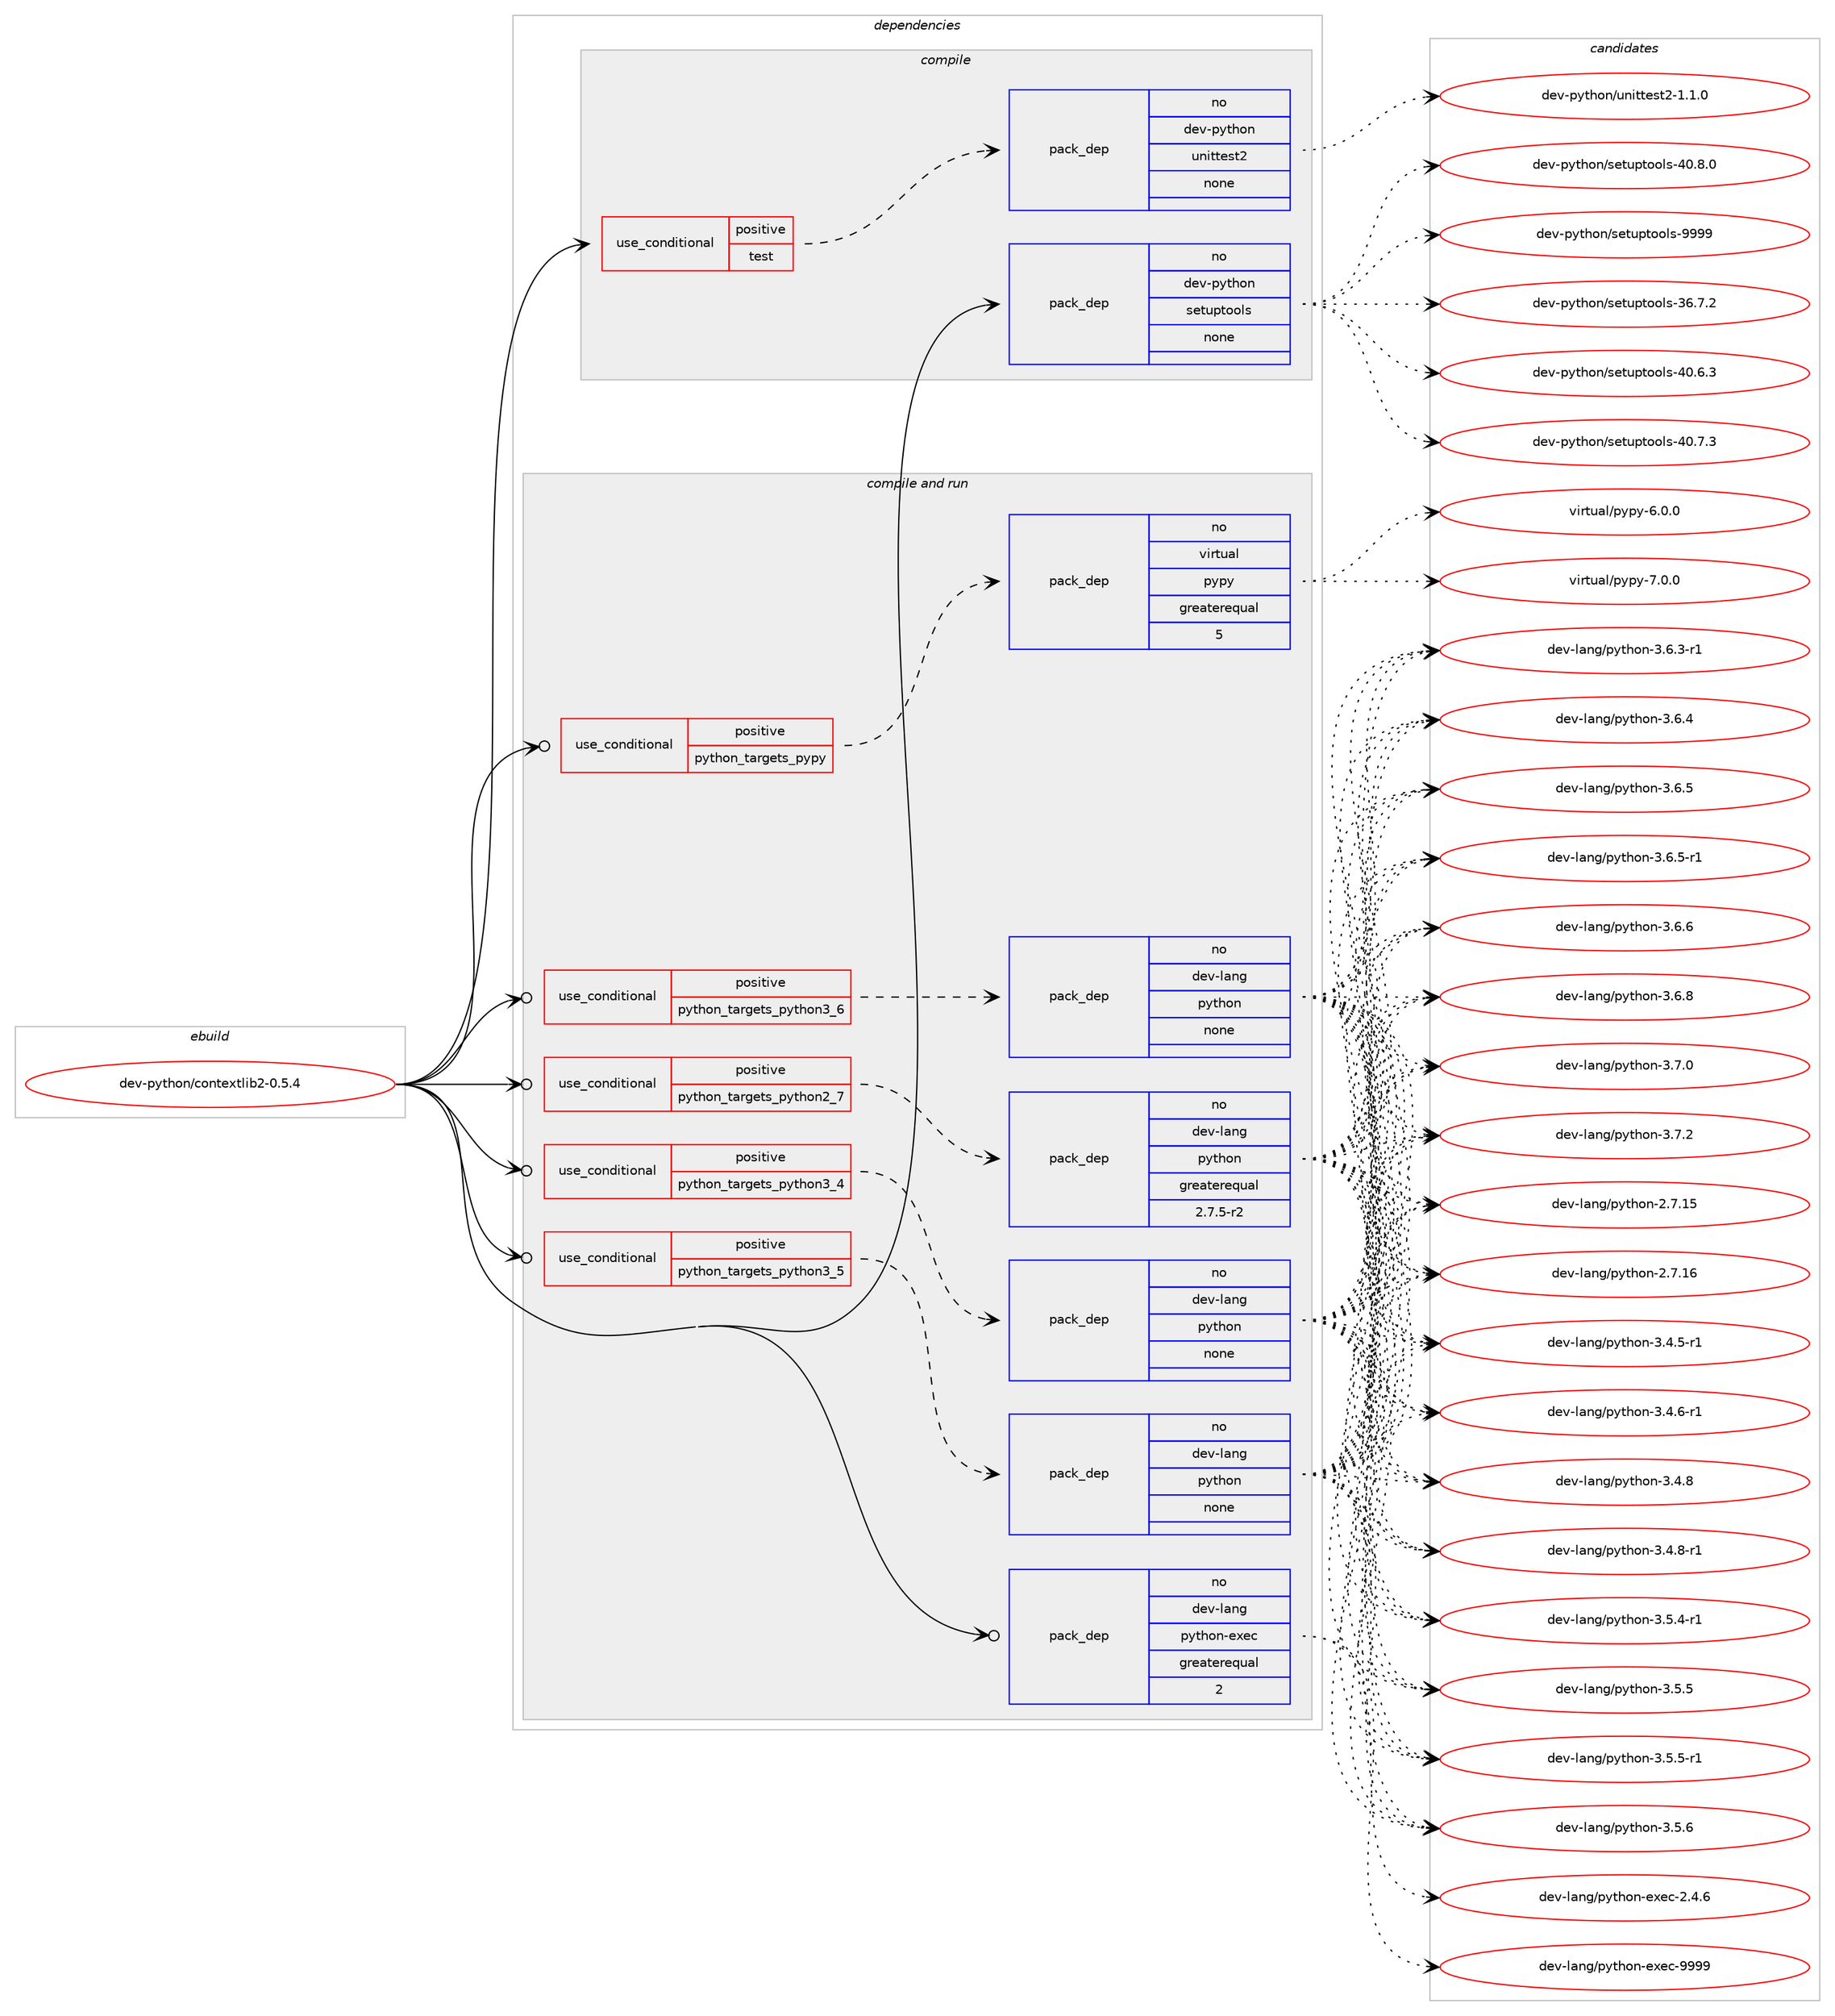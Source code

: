 digraph prolog {

# *************
# Graph options
# *************

newrank=true;
concentrate=true;
compound=true;
graph [rankdir=LR,fontname=Helvetica,fontsize=10,ranksep=1.5];#, ranksep=2.5, nodesep=0.2];
edge  [arrowhead=vee];
node  [fontname=Helvetica,fontsize=10];

# **********
# The ebuild
# **********

subgraph cluster_leftcol {
color=gray;
rank=same;
label=<<i>ebuild</i>>;
id [label="dev-python/contextlib2-0.5.4", color=red, width=4, href="../dev-python/contextlib2-0.5.4.svg"];
}

# ****************
# The dependencies
# ****************

subgraph cluster_midcol {
color=gray;
label=<<i>dependencies</i>>;
subgraph cluster_compile {
fillcolor="#eeeeee";
style=filled;
label=<<i>compile</i>>;
subgraph cond372685 {
dependency1404213 [label=<<TABLE BORDER="0" CELLBORDER="1" CELLSPACING="0" CELLPADDING="4"><TR><TD ROWSPAN="3" CELLPADDING="10">use_conditional</TD></TR><TR><TD>positive</TD></TR><TR><TD>test</TD></TR></TABLE>>, shape=none, color=red];
subgraph pack1008293 {
dependency1404214 [label=<<TABLE BORDER="0" CELLBORDER="1" CELLSPACING="0" CELLPADDING="4" WIDTH="220"><TR><TD ROWSPAN="6" CELLPADDING="30">pack_dep</TD></TR><TR><TD WIDTH="110">no</TD></TR><TR><TD>dev-python</TD></TR><TR><TD>unittest2</TD></TR><TR><TD>none</TD></TR><TR><TD></TD></TR></TABLE>>, shape=none, color=blue];
}
dependency1404213:e -> dependency1404214:w [weight=20,style="dashed",arrowhead="vee"];
}
id:e -> dependency1404213:w [weight=20,style="solid",arrowhead="vee"];
subgraph pack1008294 {
dependency1404215 [label=<<TABLE BORDER="0" CELLBORDER="1" CELLSPACING="0" CELLPADDING="4" WIDTH="220"><TR><TD ROWSPAN="6" CELLPADDING="30">pack_dep</TD></TR><TR><TD WIDTH="110">no</TD></TR><TR><TD>dev-python</TD></TR><TR><TD>setuptools</TD></TR><TR><TD>none</TD></TR><TR><TD></TD></TR></TABLE>>, shape=none, color=blue];
}
id:e -> dependency1404215:w [weight=20,style="solid",arrowhead="vee"];
}
subgraph cluster_compileandrun {
fillcolor="#eeeeee";
style=filled;
label=<<i>compile and run</i>>;
subgraph cond372686 {
dependency1404216 [label=<<TABLE BORDER="0" CELLBORDER="1" CELLSPACING="0" CELLPADDING="4"><TR><TD ROWSPAN="3" CELLPADDING="10">use_conditional</TD></TR><TR><TD>positive</TD></TR><TR><TD>python_targets_pypy</TD></TR></TABLE>>, shape=none, color=red];
subgraph pack1008295 {
dependency1404217 [label=<<TABLE BORDER="0" CELLBORDER="1" CELLSPACING="0" CELLPADDING="4" WIDTH="220"><TR><TD ROWSPAN="6" CELLPADDING="30">pack_dep</TD></TR><TR><TD WIDTH="110">no</TD></TR><TR><TD>virtual</TD></TR><TR><TD>pypy</TD></TR><TR><TD>greaterequal</TD></TR><TR><TD>5</TD></TR></TABLE>>, shape=none, color=blue];
}
dependency1404216:e -> dependency1404217:w [weight=20,style="dashed",arrowhead="vee"];
}
id:e -> dependency1404216:w [weight=20,style="solid",arrowhead="odotvee"];
subgraph cond372687 {
dependency1404218 [label=<<TABLE BORDER="0" CELLBORDER="1" CELLSPACING="0" CELLPADDING="4"><TR><TD ROWSPAN="3" CELLPADDING="10">use_conditional</TD></TR><TR><TD>positive</TD></TR><TR><TD>python_targets_python2_7</TD></TR></TABLE>>, shape=none, color=red];
subgraph pack1008296 {
dependency1404219 [label=<<TABLE BORDER="0" CELLBORDER="1" CELLSPACING="0" CELLPADDING="4" WIDTH="220"><TR><TD ROWSPAN="6" CELLPADDING="30">pack_dep</TD></TR><TR><TD WIDTH="110">no</TD></TR><TR><TD>dev-lang</TD></TR><TR><TD>python</TD></TR><TR><TD>greaterequal</TD></TR><TR><TD>2.7.5-r2</TD></TR></TABLE>>, shape=none, color=blue];
}
dependency1404218:e -> dependency1404219:w [weight=20,style="dashed",arrowhead="vee"];
}
id:e -> dependency1404218:w [weight=20,style="solid",arrowhead="odotvee"];
subgraph cond372688 {
dependency1404220 [label=<<TABLE BORDER="0" CELLBORDER="1" CELLSPACING="0" CELLPADDING="4"><TR><TD ROWSPAN="3" CELLPADDING="10">use_conditional</TD></TR><TR><TD>positive</TD></TR><TR><TD>python_targets_python3_4</TD></TR></TABLE>>, shape=none, color=red];
subgraph pack1008297 {
dependency1404221 [label=<<TABLE BORDER="0" CELLBORDER="1" CELLSPACING="0" CELLPADDING="4" WIDTH="220"><TR><TD ROWSPAN="6" CELLPADDING="30">pack_dep</TD></TR><TR><TD WIDTH="110">no</TD></TR><TR><TD>dev-lang</TD></TR><TR><TD>python</TD></TR><TR><TD>none</TD></TR><TR><TD></TD></TR></TABLE>>, shape=none, color=blue];
}
dependency1404220:e -> dependency1404221:w [weight=20,style="dashed",arrowhead="vee"];
}
id:e -> dependency1404220:w [weight=20,style="solid",arrowhead="odotvee"];
subgraph cond372689 {
dependency1404222 [label=<<TABLE BORDER="0" CELLBORDER="1" CELLSPACING="0" CELLPADDING="4"><TR><TD ROWSPAN="3" CELLPADDING="10">use_conditional</TD></TR><TR><TD>positive</TD></TR><TR><TD>python_targets_python3_5</TD></TR></TABLE>>, shape=none, color=red];
subgraph pack1008298 {
dependency1404223 [label=<<TABLE BORDER="0" CELLBORDER="1" CELLSPACING="0" CELLPADDING="4" WIDTH="220"><TR><TD ROWSPAN="6" CELLPADDING="30">pack_dep</TD></TR><TR><TD WIDTH="110">no</TD></TR><TR><TD>dev-lang</TD></TR><TR><TD>python</TD></TR><TR><TD>none</TD></TR><TR><TD></TD></TR></TABLE>>, shape=none, color=blue];
}
dependency1404222:e -> dependency1404223:w [weight=20,style="dashed",arrowhead="vee"];
}
id:e -> dependency1404222:w [weight=20,style="solid",arrowhead="odotvee"];
subgraph cond372690 {
dependency1404224 [label=<<TABLE BORDER="0" CELLBORDER="1" CELLSPACING="0" CELLPADDING="4"><TR><TD ROWSPAN="3" CELLPADDING="10">use_conditional</TD></TR><TR><TD>positive</TD></TR><TR><TD>python_targets_python3_6</TD></TR></TABLE>>, shape=none, color=red];
subgraph pack1008299 {
dependency1404225 [label=<<TABLE BORDER="0" CELLBORDER="1" CELLSPACING="0" CELLPADDING="4" WIDTH="220"><TR><TD ROWSPAN="6" CELLPADDING="30">pack_dep</TD></TR><TR><TD WIDTH="110">no</TD></TR><TR><TD>dev-lang</TD></TR><TR><TD>python</TD></TR><TR><TD>none</TD></TR><TR><TD></TD></TR></TABLE>>, shape=none, color=blue];
}
dependency1404224:e -> dependency1404225:w [weight=20,style="dashed",arrowhead="vee"];
}
id:e -> dependency1404224:w [weight=20,style="solid",arrowhead="odotvee"];
subgraph pack1008300 {
dependency1404226 [label=<<TABLE BORDER="0" CELLBORDER="1" CELLSPACING="0" CELLPADDING="4" WIDTH="220"><TR><TD ROWSPAN="6" CELLPADDING="30">pack_dep</TD></TR><TR><TD WIDTH="110">no</TD></TR><TR><TD>dev-lang</TD></TR><TR><TD>python-exec</TD></TR><TR><TD>greaterequal</TD></TR><TR><TD>2</TD></TR></TABLE>>, shape=none, color=blue];
}
id:e -> dependency1404226:w [weight=20,style="solid",arrowhead="odotvee"];
}
subgraph cluster_run {
fillcolor="#eeeeee";
style=filled;
label=<<i>run</i>>;
}
}

# **************
# The candidates
# **************

subgraph cluster_choices {
rank=same;
color=gray;
label=<<i>candidates</i>>;

subgraph choice1008293 {
color=black;
nodesep=1;
choice100101118451121211161041111104711711010511611610111511650454946494648 [label="dev-python/unittest2-1.1.0", color=red, width=4,href="../dev-python/unittest2-1.1.0.svg"];
dependency1404214:e -> choice100101118451121211161041111104711711010511611610111511650454946494648:w [style=dotted,weight="100"];
}
subgraph choice1008294 {
color=black;
nodesep=1;
choice100101118451121211161041111104711510111611711211611111110811545515446554650 [label="dev-python/setuptools-36.7.2", color=red, width=4,href="../dev-python/setuptools-36.7.2.svg"];
choice100101118451121211161041111104711510111611711211611111110811545524846544651 [label="dev-python/setuptools-40.6.3", color=red, width=4,href="../dev-python/setuptools-40.6.3.svg"];
choice100101118451121211161041111104711510111611711211611111110811545524846554651 [label="dev-python/setuptools-40.7.3", color=red, width=4,href="../dev-python/setuptools-40.7.3.svg"];
choice100101118451121211161041111104711510111611711211611111110811545524846564648 [label="dev-python/setuptools-40.8.0", color=red, width=4,href="../dev-python/setuptools-40.8.0.svg"];
choice10010111845112121116104111110471151011161171121161111111081154557575757 [label="dev-python/setuptools-9999", color=red, width=4,href="../dev-python/setuptools-9999.svg"];
dependency1404215:e -> choice100101118451121211161041111104711510111611711211611111110811545515446554650:w [style=dotted,weight="100"];
dependency1404215:e -> choice100101118451121211161041111104711510111611711211611111110811545524846544651:w [style=dotted,weight="100"];
dependency1404215:e -> choice100101118451121211161041111104711510111611711211611111110811545524846554651:w [style=dotted,weight="100"];
dependency1404215:e -> choice100101118451121211161041111104711510111611711211611111110811545524846564648:w [style=dotted,weight="100"];
dependency1404215:e -> choice10010111845112121116104111110471151011161171121161111111081154557575757:w [style=dotted,weight="100"];
}
subgraph choice1008295 {
color=black;
nodesep=1;
choice1181051141161179710847112121112121455446484648 [label="virtual/pypy-6.0.0", color=red, width=4,href="../virtual/pypy-6.0.0.svg"];
choice1181051141161179710847112121112121455546484648 [label="virtual/pypy-7.0.0", color=red, width=4,href="../virtual/pypy-7.0.0.svg"];
dependency1404217:e -> choice1181051141161179710847112121112121455446484648:w [style=dotted,weight="100"];
dependency1404217:e -> choice1181051141161179710847112121112121455546484648:w [style=dotted,weight="100"];
}
subgraph choice1008296 {
color=black;
nodesep=1;
choice10010111845108971101034711212111610411111045504655464953 [label="dev-lang/python-2.7.15", color=red, width=4,href="../dev-lang/python-2.7.15.svg"];
choice10010111845108971101034711212111610411111045504655464954 [label="dev-lang/python-2.7.16", color=red, width=4,href="../dev-lang/python-2.7.16.svg"];
choice1001011184510897110103471121211161041111104551465246534511449 [label="dev-lang/python-3.4.5-r1", color=red, width=4,href="../dev-lang/python-3.4.5-r1.svg"];
choice1001011184510897110103471121211161041111104551465246544511449 [label="dev-lang/python-3.4.6-r1", color=red, width=4,href="../dev-lang/python-3.4.6-r1.svg"];
choice100101118451089711010347112121116104111110455146524656 [label="dev-lang/python-3.4.8", color=red, width=4,href="../dev-lang/python-3.4.8.svg"];
choice1001011184510897110103471121211161041111104551465246564511449 [label="dev-lang/python-3.4.8-r1", color=red, width=4,href="../dev-lang/python-3.4.8-r1.svg"];
choice1001011184510897110103471121211161041111104551465346524511449 [label="dev-lang/python-3.5.4-r1", color=red, width=4,href="../dev-lang/python-3.5.4-r1.svg"];
choice100101118451089711010347112121116104111110455146534653 [label="dev-lang/python-3.5.5", color=red, width=4,href="../dev-lang/python-3.5.5.svg"];
choice1001011184510897110103471121211161041111104551465346534511449 [label="dev-lang/python-3.5.5-r1", color=red, width=4,href="../dev-lang/python-3.5.5-r1.svg"];
choice100101118451089711010347112121116104111110455146534654 [label="dev-lang/python-3.5.6", color=red, width=4,href="../dev-lang/python-3.5.6.svg"];
choice1001011184510897110103471121211161041111104551465446514511449 [label="dev-lang/python-3.6.3-r1", color=red, width=4,href="../dev-lang/python-3.6.3-r1.svg"];
choice100101118451089711010347112121116104111110455146544652 [label="dev-lang/python-3.6.4", color=red, width=4,href="../dev-lang/python-3.6.4.svg"];
choice100101118451089711010347112121116104111110455146544653 [label="dev-lang/python-3.6.5", color=red, width=4,href="../dev-lang/python-3.6.5.svg"];
choice1001011184510897110103471121211161041111104551465446534511449 [label="dev-lang/python-3.6.5-r1", color=red, width=4,href="../dev-lang/python-3.6.5-r1.svg"];
choice100101118451089711010347112121116104111110455146544654 [label="dev-lang/python-3.6.6", color=red, width=4,href="../dev-lang/python-3.6.6.svg"];
choice100101118451089711010347112121116104111110455146544656 [label="dev-lang/python-3.6.8", color=red, width=4,href="../dev-lang/python-3.6.8.svg"];
choice100101118451089711010347112121116104111110455146554648 [label="dev-lang/python-3.7.0", color=red, width=4,href="../dev-lang/python-3.7.0.svg"];
choice100101118451089711010347112121116104111110455146554650 [label="dev-lang/python-3.7.2", color=red, width=4,href="../dev-lang/python-3.7.2.svg"];
dependency1404219:e -> choice10010111845108971101034711212111610411111045504655464953:w [style=dotted,weight="100"];
dependency1404219:e -> choice10010111845108971101034711212111610411111045504655464954:w [style=dotted,weight="100"];
dependency1404219:e -> choice1001011184510897110103471121211161041111104551465246534511449:w [style=dotted,weight="100"];
dependency1404219:e -> choice1001011184510897110103471121211161041111104551465246544511449:w [style=dotted,weight="100"];
dependency1404219:e -> choice100101118451089711010347112121116104111110455146524656:w [style=dotted,weight="100"];
dependency1404219:e -> choice1001011184510897110103471121211161041111104551465246564511449:w [style=dotted,weight="100"];
dependency1404219:e -> choice1001011184510897110103471121211161041111104551465346524511449:w [style=dotted,weight="100"];
dependency1404219:e -> choice100101118451089711010347112121116104111110455146534653:w [style=dotted,weight="100"];
dependency1404219:e -> choice1001011184510897110103471121211161041111104551465346534511449:w [style=dotted,weight="100"];
dependency1404219:e -> choice100101118451089711010347112121116104111110455146534654:w [style=dotted,weight="100"];
dependency1404219:e -> choice1001011184510897110103471121211161041111104551465446514511449:w [style=dotted,weight="100"];
dependency1404219:e -> choice100101118451089711010347112121116104111110455146544652:w [style=dotted,weight="100"];
dependency1404219:e -> choice100101118451089711010347112121116104111110455146544653:w [style=dotted,weight="100"];
dependency1404219:e -> choice1001011184510897110103471121211161041111104551465446534511449:w [style=dotted,weight="100"];
dependency1404219:e -> choice100101118451089711010347112121116104111110455146544654:w [style=dotted,weight="100"];
dependency1404219:e -> choice100101118451089711010347112121116104111110455146544656:w [style=dotted,weight="100"];
dependency1404219:e -> choice100101118451089711010347112121116104111110455146554648:w [style=dotted,weight="100"];
dependency1404219:e -> choice100101118451089711010347112121116104111110455146554650:w [style=dotted,weight="100"];
}
subgraph choice1008297 {
color=black;
nodesep=1;
choice10010111845108971101034711212111610411111045504655464953 [label="dev-lang/python-2.7.15", color=red, width=4,href="../dev-lang/python-2.7.15.svg"];
choice10010111845108971101034711212111610411111045504655464954 [label="dev-lang/python-2.7.16", color=red, width=4,href="../dev-lang/python-2.7.16.svg"];
choice1001011184510897110103471121211161041111104551465246534511449 [label="dev-lang/python-3.4.5-r1", color=red, width=4,href="../dev-lang/python-3.4.5-r1.svg"];
choice1001011184510897110103471121211161041111104551465246544511449 [label="dev-lang/python-3.4.6-r1", color=red, width=4,href="../dev-lang/python-3.4.6-r1.svg"];
choice100101118451089711010347112121116104111110455146524656 [label="dev-lang/python-3.4.8", color=red, width=4,href="../dev-lang/python-3.4.8.svg"];
choice1001011184510897110103471121211161041111104551465246564511449 [label="dev-lang/python-3.4.8-r1", color=red, width=4,href="../dev-lang/python-3.4.8-r1.svg"];
choice1001011184510897110103471121211161041111104551465346524511449 [label="dev-lang/python-3.5.4-r1", color=red, width=4,href="../dev-lang/python-3.5.4-r1.svg"];
choice100101118451089711010347112121116104111110455146534653 [label="dev-lang/python-3.5.5", color=red, width=4,href="../dev-lang/python-3.5.5.svg"];
choice1001011184510897110103471121211161041111104551465346534511449 [label="dev-lang/python-3.5.5-r1", color=red, width=4,href="../dev-lang/python-3.5.5-r1.svg"];
choice100101118451089711010347112121116104111110455146534654 [label="dev-lang/python-3.5.6", color=red, width=4,href="../dev-lang/python-3.5.6.svg"];
choice1001011184510897110103471121211161041111104551465446514511449 [label="dev-lang/python-3.6.3-r1", color=red, width=4,href="../dev-lang/python-3.6.3-r1.svg"];
choice100101118451089711010347112121116104111110455146544652 [label="dev-lang/python-3.6.4", color=red, width=4,href="../dev-lang/python-3.6.4.svg"];
choice100101118451089711010347112121116104111110455146544653 [label="dev-lang/python-3.6.5", color=red, width=4,href="../dev-lang/python-3.6.5.svg"];
choice1001011184510897110103471121211161041111104551465446534511449 [label="dev-lang/python-3.6.5-r1", color=red, width=4,href="../dev-lang/python-3.6.5-r1.svg"];
choice100101118451089711010347112121116104111110455146544654 [label="dev-lang/python-3.6.6", color=red, width=4,href="../dev-lang/python-3.6.6.svg"];
choice100101118451089711010347112121116104111110455146544656 [label="dev-lang/python-3.6.8", color=red, width=4,href="../dev-lang/python-3.6.8.svg"];
choice100101118451089711010347112121116104111110455146554648 [label="dev-lang/python-3.7.0", color=red, width=4,href="../dev-lang/python-3.7.0.svg"];
choice100101118451089711010347112121116104111110455146554650 [label="dev-lang/python-3.7.2", color=red, width=4,href="../dev-lang/python-3.7.2.svg"];
dependency1404221:e -> choice10010111845108971101034711212111610411111045504655464953:w [style=dotted,weight="100"];
dependency1404221:e -> choice10010111845108971101034711212111610411111045504655464954:w [style=dotted,weight="100"];
dependency1404221:e -> choice1001011184510897110103471121211161041111104551465246534511449:w [style=dotted,weight="100"];
dependency1404221:e -> choice1001011184510897110103471121211161041111104551465246544511449:w [style=dotted,weight="100"];
dependency1404221:e -> choice100101118451089711010347112121116104111110455146524656:w [style=dotted,weight="100"];
dependency1404221:e -> choice1001011184510897110103471121211161041111104551465246564511449:w [style=dotted,weight="100"];
dependency1404221:e -> choice1001011184510897110103471121211161041111104551465346524511449:w [style=dotted,weight="100"];
dependency1404221:e -> choice100101118451089711010347112121116104111110455146534653:w [style=dotted,weight="100"];
dependency1404221:e -> choice1001011184510897110103471121211161041111104551465346534511449:w [style=dotted,weight="100"];
dependency1404221:e -> choice100101118451089711010347112121116104111110455146534654:w [style=dotted,weight="100"];
dependency1404221:e -> choice1001011184510897110103471121211161041111104551465446514511449:w [style=dotted,weight="100"];
dependency1404221:e -> choice100101118451089711010347112121116104111110455146544652:w [style=dotted,weight="100"];
dependency1404221:e -> choice100101118451089711010347112121116104111110455146544653:w [style=dotted,weight="100"];
dependency1404221:e -> choice1001011184510897110103471121211161041111104551465446534511449:w [style=dotted,weight="100"];
dependency1404221:e -> choice100101118451089711010347112121116104111110455146544654:w [style=dotted,weight="100"];
dependency1404221:e -> choice100101118451089711010347112121116104111110455146544656:w [style=dotted,weight="100"];
dependency1404221:e -> choice100101118451089711010347112121116104111110455146554648:w [style=dotted,weight="100"];
dependency1404221:e -> choice100101118451089711010347112121116104111110455146554650:w [style=dotted,weight="100"];
}
subgraph choice1008298 {
color=black;
nodesep=1;
choice10010111845108971101034711212111610411111045504655464953 [label="dev-lang/python-2.7.15", color=red, width=4,href="../dev-lang/python-2.7.15.svg"];
choice10010111845108971101034711212111610411111045504655464954 [label="dev-lang/python-2.7.16", color=red, width=4,href="../dev-lang/python-2.7.16.svg"];
choice1001011184510897110103471121211161041111104551465246534511449 [label="dev-lang/python-3.4.5-r1", color=red, width=4,href="../dev-lang/python-3.4.5-r1.svg"];
choice1001011184510897110103471121211161041111104551465246544511449 [label="dev-lang/python-3.4.6-r1", color=red, width=4,href="../dev-lang/python-3.4.6-r1.svg"];
choice100101118451089711010347112121116104111110455146524656 [label="dev-lang/python-3.4.8", color=red, width=4,href="../dev-lang/python-3.4.8.svg"];
choice1001011184510897110103471121211161041111104551465246564511449 [label="dev-lang/python-3.4.8-r1", color=red, width=4,href="../dev-lang/python-3.4.8-r1.svg"];
choice1001011184510897110103471121211161041111104551465346524511449 [label="dev-lang/python-3.5.4-r1", color=red, width=4,href="../dev-lang/python-3.5.4-r1.svg"];
choice100101118451089711010347112121116104111110455146534653 [label="dev-lang/python-3.5.5", color=red, width=4,href="../dev-lang/python-3.5.5.svg"];
choice1001011184510897110103471121211161041111104551465346534511449 [label="dev-lang/python-3.5.5-r1", color=red, width=4,href="../dev-lang/python-3.5.5-r1.svg"];
choice100101118451089711010347112121116104111110455146534654 [label="dev-lang/python-3.5.6", color=red, width=4,href="../dev-lang/python-3.5.6.svg"];
choice1001011184510897110103471121211161041111104551465446514511449 [label="dev-lang/python-3.6.3-r1", color=red, width=4,href="../dev-lang/python-3.6.3-r1.svg"];
choice100101118451089711010347112121116104111110455146544652 [label="dev-lang/python-3.6.4", color=red, width=4,href="../dev-lang/python-3.6.4.svg"];
choice100101118451089711010347112121116104111110455146544653 [label="dev-lang/python-3.6.5", color=red, width=4,href="../dev-lang/python-3.6.5.svg"];
choice1001011184510897110103471121211161041111104551465446534511449 [label="dev-lang/python-3.6.5-r1", color=red, width=4,href="../dev-lang/python-3.6.5-r1.svg"];
choice100101118451089711010347112121116104111110455146544654 [label="dev-lang/python-3.6.6", color=red, width=4,href="../dev-lang/python-3.6.6.svg"];
choice100101118451089711010347112121116104111110455146544656 [label="dev-lang/python-3.6.8", color=red, width=4,href="../dev-lang/python-3.6.8.svg"];
choice100101118451089711010347112121116104111110455146554648 [label="dev-lang/python-3.7.0", color=red, width=4,href="../dev-lang/python-3.7.0.svg"];
choice100101118451089711010347112121116104111110455146554650 [label="dev-lang/python-3.7.2", color=red, width=4,href="../dev-lang/python-3.7.2.svg"];
dependency1404223:e -> choice10010111845108971101034711212111610411111045504655464953:w [style=dotted,weight="100"];
dependency1404223:e -> choice10010111845108971101034711212111610411111045504655464954:w [style=dotted,weight="100"];
dependency1404223:e -> choice1001011184510897110103471121211161041111104551465246534511449:w [style=dotted,weight="100"];
dependency1404223:e -> choice1001011184510897110103471121211161041111104551465246544511449:w [style=dotted,weight="100"];
dependency1404223:e -> choice100101118451089711010347112121116104111110455146524656:w [style=dotted,weight="100"];
dependency1404223:e -> choice1001011184510897110103471121211161041111104551465246564511449:w [style=dotted,weight="100"];
dependency1404223:e -> choice1001011184510897110103471121211161041111104551465346524511449:w [style=dotted,weight="100"];
dependency1404223:e -> choice100101118451089711010347112121116104111110455146534653:w [style=dotted,weight="100"];
dependency1404223:e -> choice1001011184510897110103471121211161041111104551465346534511449:w [style=dotted,weight="100"];
dependency1404223:e -> choice100101118451089711010347112121116104111110455146534654:w [style=dotted,weight="100"];
dependency1404223:e -> choice1001011184510897110103471121211161041111104551465446514511449:w [style=dotted,weight="100"];
dependency1404223:e -> choice100101118451089711010347112121116104111110455146544652:w [style=dotted,weight="100"];
dependency1404223:e -> choice100101118451089711010347112121116104111110455146544653:w [style=dotted,weight="100"];
dependency1404223:e -> choice1001011184510897110103471121211161041111104551465446534511449:w [style=dotted,weight="100"];
dependency1404223:e -> choice100101118451089711010347112121116104111110455146544654:w [style=dotted,weight="100"];
dependency1404223:e -> choice100101118451089711010347112121116104111110455146544656:w [style=dotted,weight="100"];
dependency1404223:e -> choice100101118451089711010347112121116104111110455146554648:w [style=dotted,weight="100"];
dependency1404223:e -> choice100101118451089711010347112121116104111110455146554650:w [style=dotted,weight="100"];
}
subgraph choice1008299 {
color=black;
nodesep=1;
choice10010111845108971101034711212111610411111045504655464953 [label="dev-lang/python-2.7.15", color=red, width=4,href="../dev-lang/python-2.7.15.svg"];
choice10010111845108971101034711212111610411111045504655464954 [label="dev-lang/python-2.7.16", color=red, width=4,href="../dev-lang/python-2.7.16.svg"];
choice1001011184510897110103471121211161041111104551465246534511449 [label="dev-lang/python-3.4.5-r1", color=red, width=4,href="../dev-lang/python-3.4.5-r1.svg"];
choice1001011184510897110103471121211161041111104551465246544511449 [label="dev-lang/python-3.4.6-r1", color=red, width=4,href="../dev-lang/python-3.4.6-r1.svg"];
choice100101118451089711010347112121116104111110455146524656 [label="dev-lang/python-3.4.8", color=red, width=4,href="../dev-lang/python-3.4.8.svg"];
choice1001011184510897110103471121211161041111104551465246564511449 [label="dev-lang/python-3.4.8-r1", color=red, width=4,href="../dev-lang/python-3.4.8-r1.svg"];
choice1001011184510897110103471121211161041111104551465346524511449 [label="dev-lang/python-3.5.4-r1", color=red, width=4,href="../dev-lang/python-3.5.4-r1.svg"];
choice100101118451089711010347112121116104111110455146534653 [label="dev-lang/python-3.5.5", color=red, width=4,href="../dev-lang/python-3.5.5.svg"];
choice1001011184510897110103471121211161041111104551465346534511449 [label="dev-lang/python-3.5.5-r1", color=red, width=4,href="../dev-lang/python-3.5.5-r1.svg"];
choice100101118451089711010347112121116104111110455146534654 [label="dev-lang/python-3.5.6", color=red, width=4,href="../dev-lang/python-3.5.6.svg"];
choice1001011184510897110103471121211161041111104551465446514511449 [label="dev-lang/python-3.6.3-r1", color=red, width=4,href="../dev-lang/python-3.6.3-r1.svg"];
choice100101118451089711010347112121116104111110455146544652 [label="dev-lang/python-3.6.4", color=red, width=4,href="../dev-lang/python-3.6.4.svg"];
choice100101118451089711010347112121116104111110455146544653 [label="dev-lang/python-3.6.5", color=red, width=4,href="../dev-lang/python-3.6.5.svg"];
choice1001011184510897110103471121211161041111104551465446534511449 [label="dev-lang/python-3.6.5-r1", color=red, width=4,href="../dev-lang/python-3.6.5-r1.svg"];
choice100101118451089711010347112121116104111110455146544654 [label="dev-lang/python-3.6.6", color=red, width=4,href="../dev-lang/python-3.6.6.svg"];
choice100101118451089711010347112121116104111110455146544656 [label="dev-lang/python-3.6.8", color=red, width=4,href="../dev-lang/python-3.6.8.svg"];
choice100101118451089711010347112121116104111110455146554648 [label="dev-lang/python-3.7.0", color=red, width=4,href="../dev-lang/python-3.7.0.svg"];
choice100101118451089711010347112121116104111110455146554650 [label="dev-lang/python-3.7.2", color=red, width=4,href="../dev-lang/python-3.7.2.svg"];
dependency1404225:e -> choice10010111845108971101034711212111610411111045504655464953:w [style=dotted,weight="100"];
dependency1404225:e -> choice10010111845108971101034711212111610411111045504655464954:w [style=dotted,weight="100"];
dependency1404225:e -> choice1001011184510897110103471121211161041111104551465246534511449:w [style=dotted,weight="100"];
dependency1404225:e -> choice1001011184510897110103471121211161041111104551465246544511449:w [style=dotted,weight="100"];
dependency1404225:e -> choice100101118451089711010347112121116104111110455146524656:w [style=dotted,weight="100"];
dependency1404225:e -> choice1001011184510897110103471121211161041111104551465246564511449:w [style=dotted,weight="100"];
dependency1404225:e -> choice1001011184510897110103471121211161041111104551465346524511449:w [style=dotted,weight="100"];
dependency1404225:e -> choice100101118451089711010347112121116104111110455146534653:w [style=dotted,weight="100"];
dependency1404225:e -> choice1001011184510897110103471121211161041111104551465346534511449:w [style=dotted,weight="100"];
dependency1404225:e -> choice100101118451089711010347112121116104111110455146534654:w [style=dotted,weight="100"];
dependency1404225:e -> choice1001011184510897110103471121211161041111104551465446514511449:w [style=dotted,weight="100"];
dependency1404225:e -> choice100101118451089711010347112121116104111110455146544652:w [style=dotted,weight="100"];
dependency1404225:e -> choice100101118451089711010347112121116104111110455146544653:w [style=dotted,weight="100"];
dependency1404225:e -> choice1001011184510897110103471121211161041111104551465446534511449:w [style=dotted,weight="100"];
dependency1404225:e -> choice100101118451089711010347112121116104111110455146544654:w [style=dotted,weight="100"];
dependency1404225:e -> choice100101118451089711010347112121116104111110455146544656:w [style=dotted,weight="100"];
dependency1404225:e -> choice100101118451089711010347112121116104111110455146554648:w [style=dotted,weight="100"];
dependency1404225:e -> choice100101118451089711010347112121116104111110455146554650:w [style=dotted,weight="100"];
}
subgraph choice1008300 {
color=black;
nodesep=1;
choice1001011184510897110103471121211161041111104510112010199455046524654 [label="dev-lang/python-exec-2.4.6", color=red, width=4,href="../dev-lang/python-exec-2.4.6.svg"];
choice10010111845108971101034711212111610411111045101120101994557575757 [label="dev-lang/python-exec-9999", color=red, width=4,href="../dev-lang/python-exec-9999.svg"];
dependency1404226:e -> choice1001011184510897110103471121211161041111104510112010199455046524654:w [style=dotted,weight="100"];
dependency1404226:e -> choice10010111845108971101034711212111610411111045101120101994557575757:w [style=dotted,weight="100"];
}
}

}
